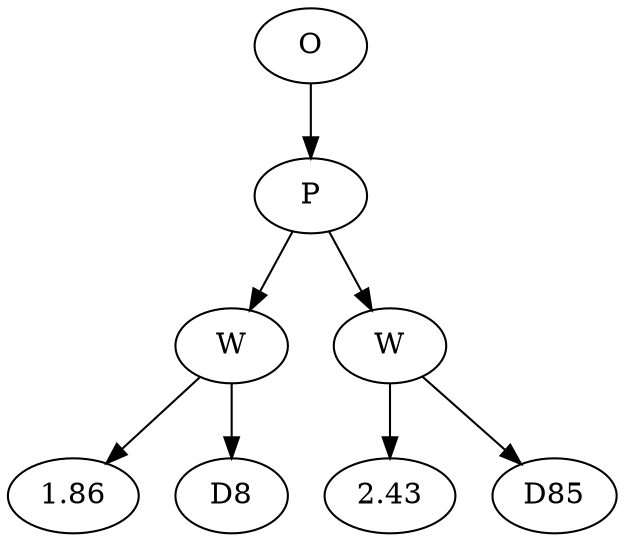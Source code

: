 // Tree
digraph {
	3045460 [label=O]
	3045461 [label=P]
	3045460 -> 3045461
	3045462 [label=W]
	3045461 -> 3045462
	3045463 [label=1.86]
	3045462 -> 3045463
	3045464 [label=D8]
	3045462 -> 3045464
	3045465 [label=W]
	3045461 -> 3045465
	3045466 [label=2.43]
	3045465 -> 3045466
	3045467 [label=D85]
	3045465 -> 3045467
}
